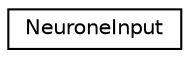 digraph G
{
  edge [fontname="Helvetica",fontsize="10",labelfontname="Helvetica",labelfontsize="10"];
  node [fontname="Helvetica",fontsize="10",shape=record];
  rankdir="LR";
  Node1 [label="NeuroneInput",height=0.2,width=0.4,color="black", fillcolor="white", style="filled",URL="$class_neurone_input.html"];
}
